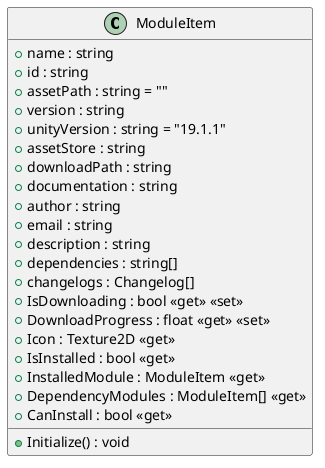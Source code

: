 @startuml
class ModuleItem {
    + name : string
    + id : string
    + assetPath : string = ""
    + version : string
    + unityVersion : string = "19.1.1"
    + assetStore : string
    + downloadPath : string
    + documentation : string
    + author : string
    + email : string
    + description : string
    + dependencies : string[]
    + changelogs : Changelog[]
    + IsDownloading : bool <<get>> <<set>>
    + DownloadProgress : float <<get>> <<set>>
    + Icon : Texture2D <<get>>
    + IsInstalled : bool <<get>>
    + InstalledModule : ModuleItem <<get>>
    + DependencyModules : ModuleItem[] <<get>>
    + CanInstall : bool <<get>>
    + Initialize() : void
}
@enduml
